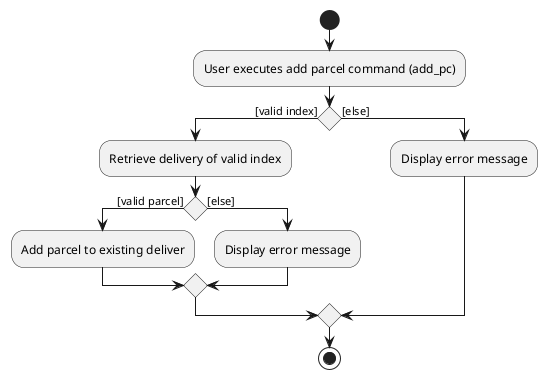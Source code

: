 @startuml
start
:User executes add parcel command (add_pc);

'Since the beta syntax does not support placing the condition outside the
'diamond we place it as the true branch instead.

if () then ([valid index])
    :Retrieve delivery of valid index;
    if () then ([valid parcel])
    :Add parcel to existing deliver;
    else ([else])
    :Display error message;
    endif
    else ([else])
        :Display error message;
endif
stop
@enduml
